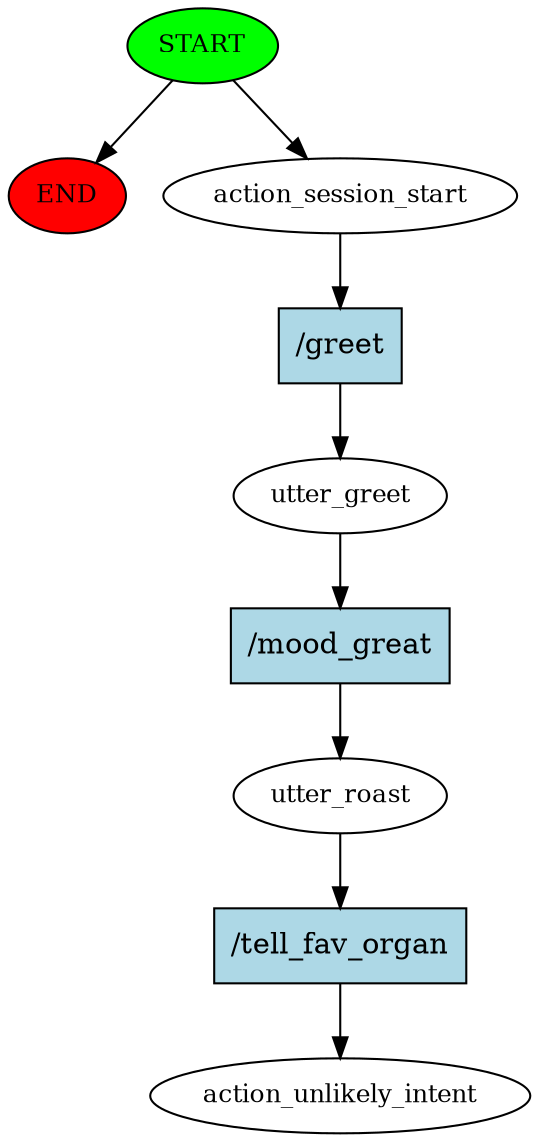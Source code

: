 digraph  {
0 [class="start active", fillcolor=green, fontsize=12, label=START, style=filled];
"-1" [class=end, fillcolor=red, fontsize=12, label=END, style=filled];
1 [class=active, fontsize=12, label=action_session_start];
2 [class=active, fontsize=12, label=utter_greet];
3 [class=active, fontsize=12, label=utter_roast];
4 [class="dashed active", fontsize=12, label=action_unlikely_intent];
5 [class="intent active", fillcolor=lightblue, label="/greet", shape=rect, style=filled];
6 [class="intent active", fillcolor=lightblue, label="/mood_great", shape=rect, style=filled];
7 [class="intent active", fillcolor=lightblue, label="/tell_fav_organ", shape=rect, style=filled];
0 -> "-1"  [class="", key=NONE, label=""];
0 -> 1  [class=active, key=NONE, label=""];
1 -> 5  [class=active, key=0];
2 -> 6  [class=active, key=0];
3 -> 7  [class=active, key=0];
5 -> 2  [class=active, key=0];
6 -> 3  [class=active, key=0];
7 -> 4  [class=active, key=0];
}
